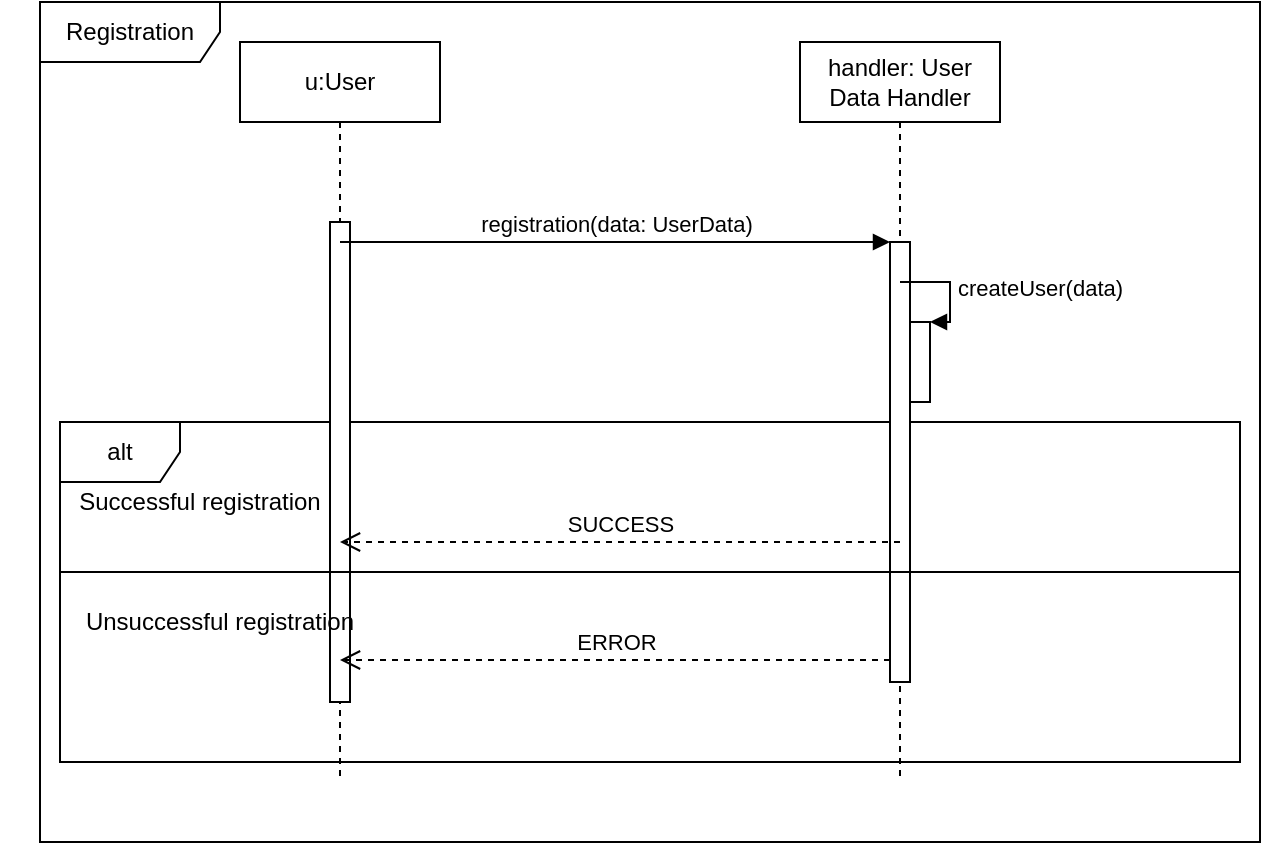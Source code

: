 <mxfile version="13.7.9" type="device"><diagram name="Page-1" id="13e1069c-82ec-6db2-03f1-153e76fe0fe0"><mxGraphModel dx="1038" dy="580" grid="1" gridSize="10" guides="1" tooltips="1" connect="1" arrows="1" fold="1" page="1" pageScale="1" pageWidth="1100" pageHeight="850" background="#ffffff" math="0" shadow="0"><root><mxCell id="0"/><mxCell id="1" parent="0"/><mxCell id="s2MBkWoLvYW07Tl8PvP9-18" value="Registration" style="shape=umlFrame;whiteSpace=wrap;html=1;width=90;height=30;" parent="1" vertex="1"><mxGeometry x="50" y="20" width="610" height="420" as="geometry"/></mxCell><mxCell id="s2MBkWoLvYW07Tl8PvP9-7" value="alt" style="shape=umlFrame;whiteSpace=wrap;html=1;" parent="1" vertex="1"><mxGeometry x="60" y="230" width="590" height="170" as="geometry"/></mxCell><mxCell id="s2MBkWoLvYW07Tl8PvP9-1" value="handler: User Data Handler" style="shape=umlLifeline;perimeter=lifelinePerimeter;whiteSpace=wrap;html=1;container=1;collapsible=0;recursiveResize=0;outlineConnect=0;" parent="1" vertex="1"><mxGeometry x="430" y="40" width="100" height="370" as="geometry"/></mxCell><mxCell id="s2MBkWoLvYW07Tl8PvP9-4" value="" style="html=1;points=[];perimeter=orthogonalPerimeter;" parent="s2MBkWoLvYW07Tl8PvP9-1" vertex="1"><mxGeometry x="45" y="100" width="10" height="220" as="geometry"/></mxCell><mxCell id="s2MBkWoLvYW07Tl8PvP9-12" value="" style="html=1;points=[];perimeter=orthogonalPerimeter;" parent="s2MBkWoLvYW07Tl8PvP9-1" vertex="1"><mxGeometry x="55" y="140" width="10" height="40" as="geometry"/></mxCell><mxCell id="s2MBkWoLvYW07Tl8PvP9-13" value="createUser(data)" style="edgeStyle=orthogonalEdgeStyle;html=1;align=left;spacingLeft=2;endArrow=block;rounded=0;entryX=1;entryY=0;" parent="s2MBkWoLvYW07Tl8PvP9-1" target="s2MBkWoLvYW07Tl8PvP9-12" edge="1"><mxGeometry relative="1" as="geometry"><mxPoint x="50" y="120" as="sourcePoint"/><Array as="points"><mxPoint x="75" y="120"/></Array></mxGeometry></mxCell><mxCell id="s2MBkWoLvYW07Tl8PvP9-3" value="u:User" style="shape=umlLifeline;perimeter=lifelinePerimeter;whiteSpace=wrap;html=1;container=1;collapsible=0;recursiveResize=0;outlineConnect=0;" parent="1" vertex="1"><mxGeometry x="150" y="40" width="100" height="370" as="geometry"/></mxCell><mxCell id="s2MBkWoLvYW07Tl8PvP9-16" value="" style="html=1;points=[];perimeter=orthogonalPerimeter;" parent="s2MBkWoLvYW07Tl8PvP9-3" vertex="1"><mxGeometry x="45" y="90" width="10" height="240" as="geometry"/></mxCell><mxCell id="s2MBkWoLvYW07Tl8PvP9-5" value="registration(data: UserData)" style="html=1;verticalAlign=bottom;endArrow=block;entryX=0;entryY=0;" parent="1" source="s2MBkWoLvYW07Tl8PvP9-3" target="s2MBkWoLvYW07Tl8PvP9-4" edge="1"><mxGeometry relative="1" as="geometry"><mxPoint x="405" y="140" as="sourcePoint"/></mxGeometry></mxCell><mxCell id="s2MBkWoLvYW07Tl8PvP9-6" value="ERROR" style="html=1;verticalAlign=bottom;endArrow=open;dashed=1;endSize=8;exitX=0;exitY=0.95;" parent="1" source="s2MBkWoLvYW07Tl8PvP9-4" target="s2MBkWoLvYW07Tl8PvP9-3" edge="1"><mxGeometry relative="1" as="geometry"><mxPoint x="405" y="216" as="targetPoint"/></mxGeometry></mxCell><mxCell id="s2MBkWoLvYW07Tl8PvP9-8" value="" style="line;strokeWidth=1;fillColor=none;align=left;verticalAlign=middle;spacingTop=-1;spacingLeft=3;spacingRight=3;rotatable=0;labelPosition=right;points=[];portConstraint=eastwest;" parent="1" vertex="1"><mxGeometry x="60" y="301" width="590" height="8" as="geometry"/></mxCell><mxCell id="s2MBkWoLvYW07Tl8PvP9-17" value="SUCCESS" style="html=1;verticalAlign=bottom;endArrow=open;dashed=1;endSize=8;" parent="1" target="s2MBkWoLvYW07Tl8PvP9-3" edge="1"><mxGeometry relative="1" as="geometry"><mxPoint x="480" y="290" as="sourcePoint"/><mxPoint x="199.5" y="290" as="targetPoint"/></mxGeometry></mxCell><mxCell id="-C8U1AiaY-XuEbYFep2_-1" value="Successful registration" style="text;html=1;strokeColor=none;fillColor=none;align=center;verticalAlign=middle;whiteSpace=wrap;rounded=0;" vertex="1" parent="1"><mxGeometry x="30" y="260" width="200" height="20" as="geometry"/></mxCell><mxCell id="-C8U1AiaY-XuEbYFep2_-2" value="Unsuccessful registration" style="text;html=1;strokeColor=none;fillColor=none;align=center;verticalAlign=middle;whiteSpace=wrap;rounded=0;" vertex="1" parent="1"><mxGeometry x="60" y="320" width="160" height="20" as="geometry"/></mxCell></root></mxGraphModel></diagram></mxfile>